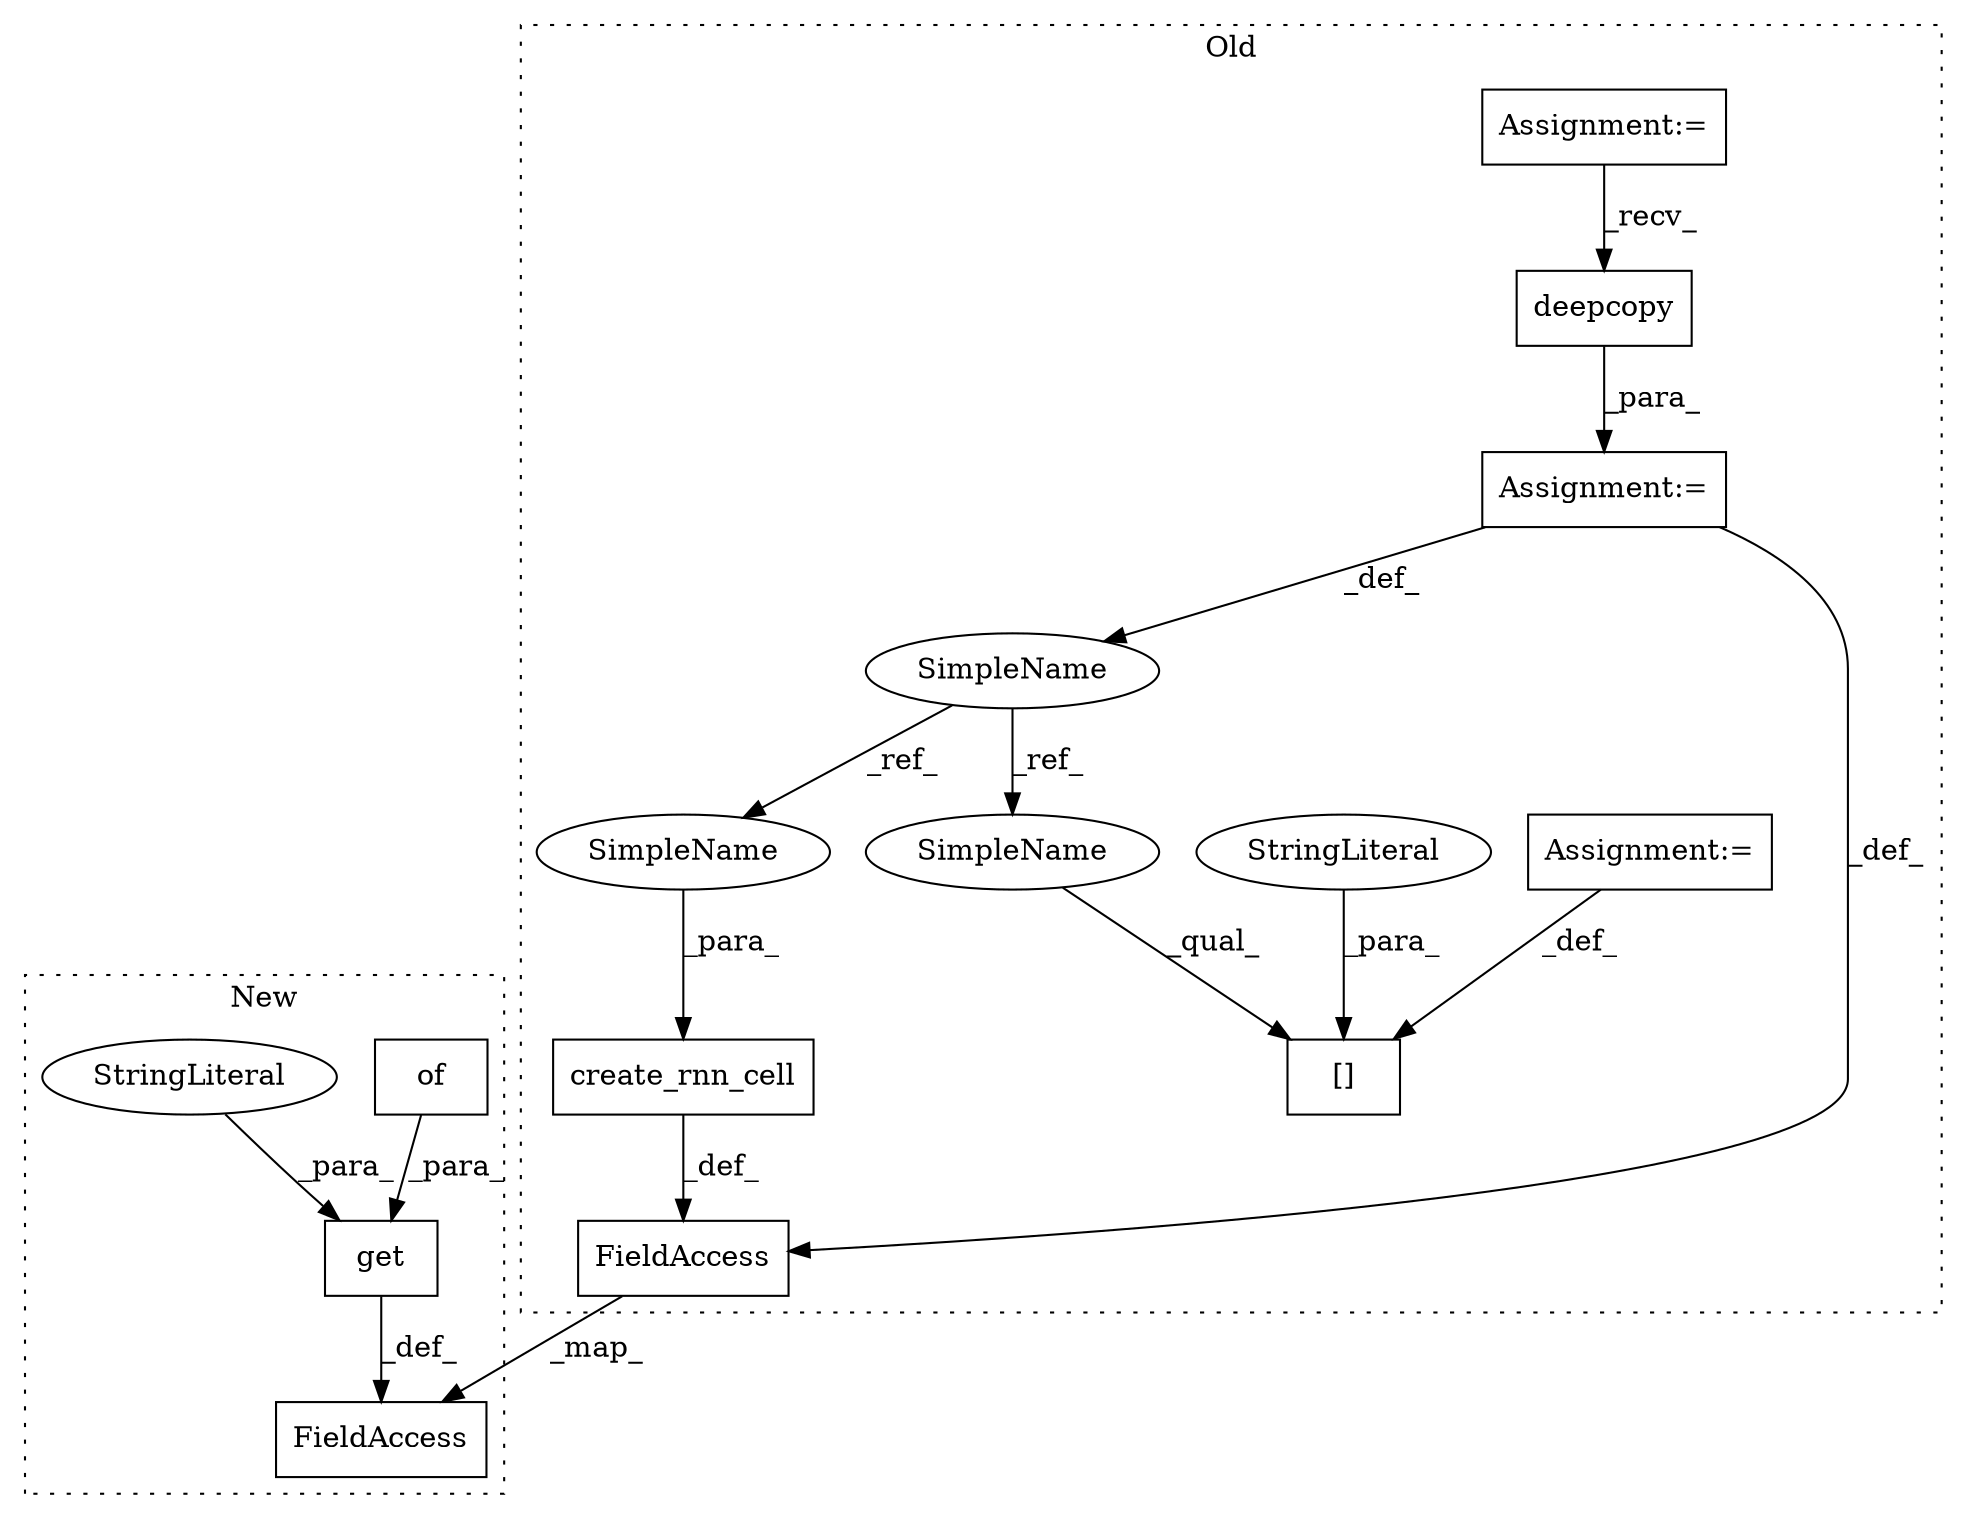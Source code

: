 digraph G {
subgraph cluster0 {
1 [label="create_rnn_cell" a="32" s="5721,5889" l="16,1" shape="box"];
3 [label="SimpleName" a="42" s="5094" l="11" shape="ellipse"];
4 [label="[]" a="2" s="5138,5161" l="12,1" shape="box"];
5 [label="StringLiteral" a="45" s="5150" l="11" shape="ellipse"];
8 [label="deepcopy" a="32" s="5111,5131" l="9,1" shape="box"];
9 [label="Assignment:=" a="7" s="5105" l="1" shape="box"];
10 [label="Assignment:=" a="7" s="5162" l="1" shape="box"];
11 [label="Assignment:=" a="7" s="4278" l="4" shape="box"];
12 [label="FieldAccess" a="22" s="5701" l="19" shape="box"];
14 [label="SimpleName" a="42" s="5770" l="11" shape="ellipse"];
15 [label="SimpleName" a="42" s="5138" l="11" shape="ellipse"];
label = "Old";
style="dotted";
}
subgraph cluster1 {
2 [label="of" a="32" s="5405" l="4" shape="box"];
6 [label="get" a="32" s="5378,5409" l="4,1" shape="box"];
7 [label="StringLiteral" a="45" s="5382" l="18" shape="ellipse"];
13 [label="FieldAccess" a="22" s="5298" l="19" shape="box"];
label = "New";
style="dotted";
}
1 -> 12 [label="_def_"];
2 -> 6 [label="_para_"];
3 -> 14 [label="_ref_"];
3 -> 15 [label="_ref_"];
5 -> 4 [label="_para_"];
6 -> 13 [label="_def_"];
7 -> 6 [label="_para_"];
8 -> 9 [label="_para_"];
9 -> 3 [label="_def_"];
9 -> 12 [label="_def_"];
10 -> 4 [label="_def_"];
11 -> 8 [label="_recv_"];
12 -> 13 [label="_map_"];
14 -> 1 [label="_para_"];
15 -> 4 [label="_qual_"];
}